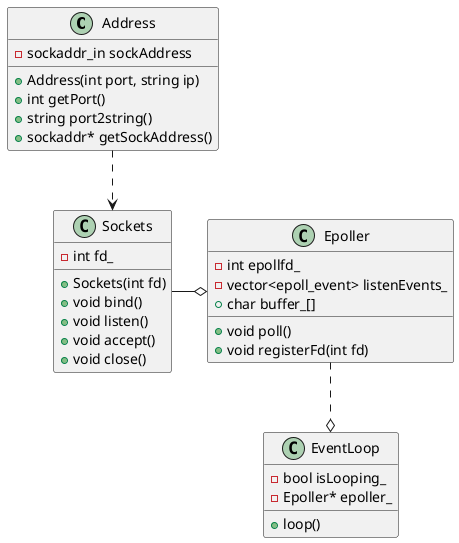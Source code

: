 @startuml title class
class Address
{
- sockaddr_in sockAddress
+ Address(int port, string ip)
+ int getPort()
+ string port2string()
+ sockaddr* getSockAddress()
}

class Sockets
{
- int fd_
+ Sockets(int fd)
+ void bind()
+ void listen()
+ void accept()
+ void close()
}

class Epoller
{
- int epollfd_
- vector<epoll_event> listenEvents_
+ void poll()
+ void registerFd(int fd)
+ char buffer_[]
}

class EventLoop
{
- bool isLooping_
- Epoller* epoller_
+ loop()
}

Address ..> Sockets
Sockets -o Epoller
Epoller ..o EventLoop
@enduml

@startuml title onConnectionSequcence
-->EventLoop: loop()
EventLoop -> Epoller: poll()
return timeout()
Epoller -> Sockets: accept()
return  clientSock
Epoller -> :registerFd()
@enduml